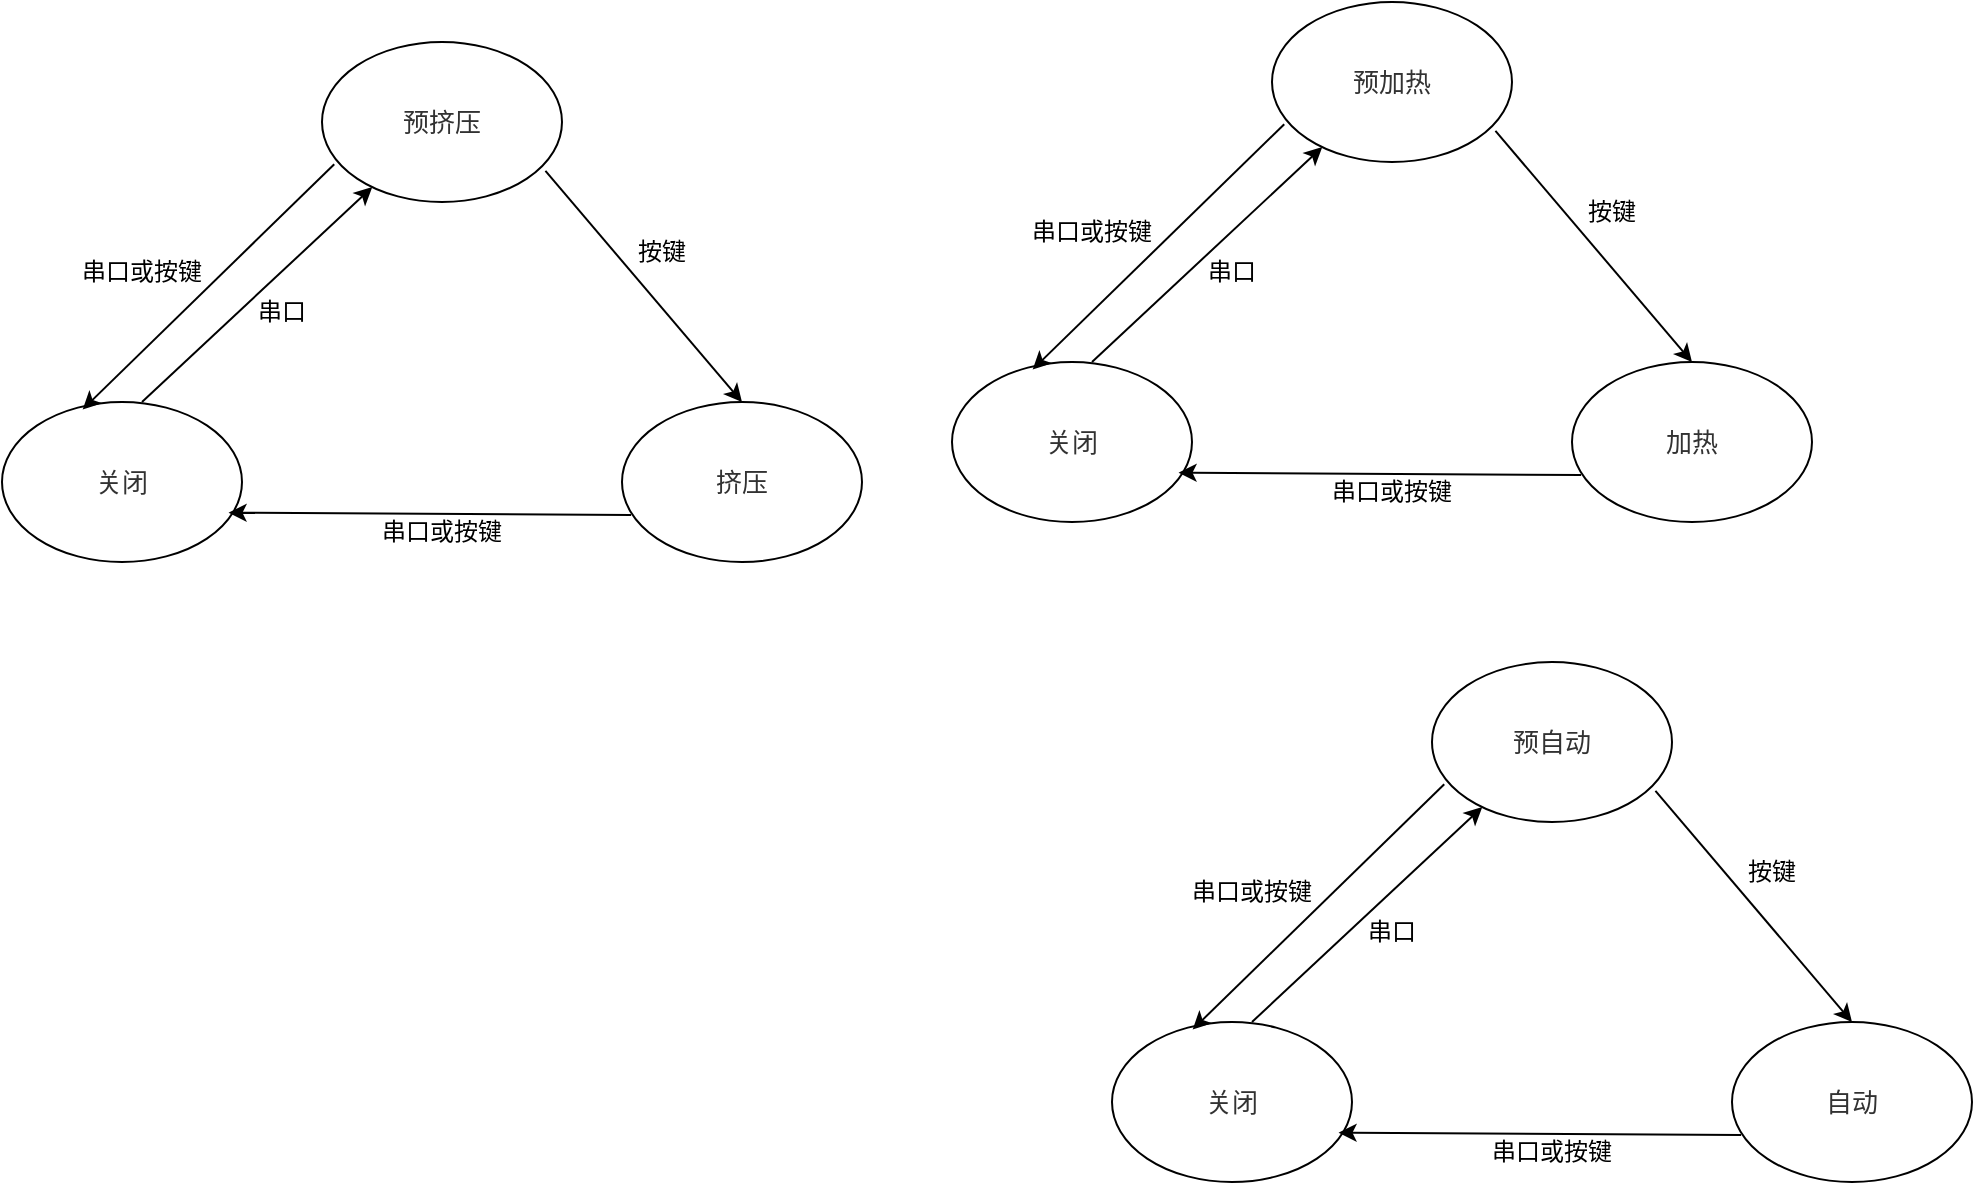 <mxfile version="25.0.3">
  <diagram name="Page-1" id="74e2e168-ea6b-b213-b513-2b3c1d86103e">
    <mxGraphModel dx="1122" dy="2609" grid="1" gridSize="10" guides="1" tooltips="1" connect="1" arrows="1" fold="1" page="1" pageScale="1" pageWidth="1100" pageHeight="850" background="none" math="0" shadow="0">
      <root>
        <mxCell id="0" />
        <mxCell id="1" parent="0" />
        <mxCell id="wPcUezbcUqwBAAdGlCMR-15" value="&lt;span style=&quot;color: rgb(50, 50, 50); font-family: &amp;quot;Microsoft YaHei&amp;quot;, 微软雅黑, Arial; font-size: 13px; background-color: rgba(255, 255, 255, 0.01);&quot;&gt;预加热&lt;/span&gt;" style="ellipse;whiteSpace=wrap;html=1;" vertex="1" parent="1">
          <mxGeometry x="710" y="40" width="120" height="80" as="geometry" />
        </mxCell>
        <mxCell id="wPcUezbcUqwBAAdGlCMR-16" value="&lt;span style=&quot;color: rgb(50, 50, 50); font-family: &amp;quot;Microsoft YaHei&amp;quot;, 微软雅黑, Arial; font-size: 13px; background-color: rgba(255, 255, 255, 0.01);&quot;&gt;关闭&lt;/span&gt;" style="ellipse;whiteSpace=wrap;html=1;" vertex="1" parent="1">
          <mxGeometry x="550" y="220" width="120" height="80" as="geometry" />
        </mxCell>
        <mxCell id="wPcUezbcUqwBAAdGlCMR-17" value="&lt;span style=&quot;color: rgb(50, 50, 50); font-family: &amp;quot;Microsoft YaHei&amp;quot;, 微软雅黑, Arial; font-size: 13px; background-color: rgba(255, 255, 255, 0.01);&quot;&gt;加热&lt;/span&gt;" style="ellipse;whiteSpace=wrap;html=1;" vertex="1" parent="1">
          <mxGeometry x="860" y="220" width="120" height="80" as="geometry" />
        </mxCell>
        <mxCell id="wPcUezbcUqwBAAdGlCMR-20" value="" style="endArrow=classic;html=1;rounded=0;" edge="1" parent="1" target="wPcUezbcUqwBAAdGlCMR-15">
          <mxGeometry width="50" height="50" relative="1" as="geometry">
            <mxPoint x="620" y="220" as="sourcePoint" />
            <mxPoint x="670" y="170" as="targetPoint" />
          </mxGeometry>
        </mxCell>
        <mxCell id="wPcUezbcUqwBAAdGlCMR-24" value="" style="endArrow=classic;html=1;rounded=0;exitX=0.931;exitY=0.806;exitDx=0;exitDy=0;exitPerimeter=0;entryX=0.5;entryY=0;entryDx=0;entryDy=0;" edge="1" parent="1" source="wPcUezbcUqwBAAdGlCMR-15" target="wPcUezbcUqwBAAdGlCMR-17">
          <mxGeometry width="50" height="50" relative="1" as="geometry">
            <mxPoint x="730" y="240" as="sourcePoint" />
            <mxPoint x="780" y="190" as="targetPoint" />
          </mxGeometry>
        </mxCell>
        <mxCell id="wPcUezbcUqwBAAdGlCMR-25" value="" style="endArrow=classic;html=1;rounded=0;exitX=0.038;exitY=0.706;exitDx=0;exitDy=0;exitPerimeter=0;entryX=0.944;entryY=0.692;entryDx=0;entryDy=0;entryPerimeter=0;" edge="1" parent="1" source="wPcUezbcUqwBAAdGlCMR-17" target="wPcUezbcUqwBAAdGlCMR-16">
          <mxGeometry width="50" height="50" relative="1" as="geometry">
            <mxPoint x="730" y="240" as="sourcePoint" />
            <mxPoint x="780" y="190" as="targetPoint" />
          </mxGeometry>
        </mxCell>
        <mxCell id="wPcUezbcUqwBAAdGlCMR-26" value="" style="endArrow=classic;html=1;rounded=0;exitX=0.051;exitY=0.764;exitDx=0;exitDy=0;exitPerimeter=0;entryX=0.336;entryY=0.047;entryDx=0;entryDy=0;entryPerimeter=0;" edge="1" parent="1" source="wPcUezbcUqwBAAdGlCMR-15" target="wPcUezbcUqwBAAdGlCMR-16">
          <mxGeometry width="50" height="50" relative="1" as="geometry">
            <mxPoint x="730" y="240" as="sourcePoint" />
            <mxPoint x="780" y="190" as="targetPoint" />
          </mxGeometry>
        </mxCell>
        <mxCell id="wPcUezbcUqwBAAdGlCMR-28" value="串口" style="text;html=1;align=center;verticalAlign=middle;whiteSpace=wrap;rounded=0;" vertex="1" parent="1">
          <mxGeometry x="660" y="160" width="60" height="30" as="geometry" />
        </mxCell>
        <mxCell id="wPcUezbcUqwBAAdGlCMR-32" value="串口或按键" style="text;html=1;align=center;verticalAlign=middle;whiteSpace=wrap;rounded=0;" vertex="1" parent="1">
          <mxGeometry x="580" y="150" width="80" height="10" as="geometry" />
        </mxCell>
        <mxCell id="wPcUezbcUqwBAAdGlCMR-34" value="串口或按键" style="text;html=1;align=center;verticalAlign=middle;whiteSpace=wrap;rounded=0;" vertex="1" parent="1">
          <mxGeometry x="730" y="280" width="80" height="10" as="geometry" />
        </mxCell>
        <mxCell id="wPcUezbcUqwBAAdGlCMR-36" value="按键" style="text;html=1;align=center;verticalAlign=middle;whiteSpace=wrap;rounded=0;" vertex="1" parent="1">
          <mxGeometry x="840" y="140" width="80" height="10" as="geometry" />
        </mxCell>
        <mxCell id="wPcUezbcUqwBAAdGlCMR-37" value="&lt;span style=&quot;color: rgb(50, 50, 50); font-family: &amp;quot;Microsoft YaHei&amp;quot;, 微软雅黑, Arial; font-size: 13px; background-color: rgba(255, 255, 255, 0.01);&quot;&gt;预自动&lt;/span&gt;" style="ellipse;whiteSpace=wrap;html=1;" vertex="1" parent="1">
          <mxGeometry x="790" y="370" width="120" height="80" as="geometry" />
        </mxCell>
        <mxCell id="wPcUezbcUqwBAAdGlCMR-38" value="&lt;span style=&quot;color: rgb(50, 50, 50); font-family: &amp;quot;Microsoft YaHei&amp;quot;, 微软雅黑, Arial; font-size: 13px; background-color: rgba(255, 255, 255, 0.01);&quot;&gt;关闭&lt;/span&gt;" style="ellipse;whiteSpace=wrap;html=1;" vertex="1" parent="1">
          <mxGeometry x="630" y="550" width="120" height="80" as="geometry" />
        </mxCell>
        <mxCell id="wPcUezbcUqwBAAdGlCMR-39" value="&lt;span style=&quot;color: rgb(50, 50, 50); font-family: &amp;quot;Microsoft YaHei&amp;quot;, 微软雅黑, Arial; font-size: 13px; background-color: rgba(255, 255, 255, 0.01);&quot;&gt;自动&lt;/span&gt;" style="ellipse;whiteSpace=wrap;html=1;" vertex="1" parent="1">
          <mxGeometry x="940" y="550" width="120" height="80" as="geometry" />
        </mxCell>
        <mxCell id="wPcUezbcUqwBAAdGlCMR-40" value="" style="endArrow=classic;html=1;rounded=0;" edge="1" parent="1" target="wPcUezbcUqwBAAdGlCMR-37">
          <mxGeometry width="50" height="50" relative="1" as="geometry">
            <mxPoint x="700" y="550" as="sourcePoint" />
            <mxPoint x="750" y="500" as="targetPoint" />
          </mxGeometry>
        </mxCell>
        <mxCell id="wPcUezbcUqwBAAdGlCMR-41" value="" style="endArrow=classic;html=1;rounded=0;exitX=0.931;exitY=0.806;exitDx=0;exitDy=0;exitPerimeter=0;entryX=0.5;entryY=0;entryDx=0;entryDy=0;" edge="1" parent="1" source="wPcUezbcUqwBAAdGlCMR-37" target="wPcUezbcUqwBAAdGlCMR-39">
          <mxGeometry width="50" height="50" relative="1" as="geometry">
            <mxPoint x="810" y="570" as="sourcePoint" />
            <mxPoint x="860" y="520" as="targetPoint" />
          </mxGeometry>
        </mxCell>
        <mxCell id="wPcUezbcUqwBAAdGlCMR-42" value="" style="endArrow=classic;html=1;rounded=0;exitX=0.038;exitY=0.706;exitDx=0;exitDy=0;exitPerimeter=0;entryX=0.944;entryY=0.692;entryDx=0;entryDy=0;entryPerimeter=0;" edge="1" parent="1" source="wPcUezbcUqwBAAdGlCMR-39" target="wPcUezbcUqwBAAdGlCMR-38">
          <mxGeometry width="50" height="50" relative="1" as="geometry">
            <mxPoint x="810" y="570" as="sourcePoint" />
            <mxPoint x="860" y="520" as="targetPoint" />
          </mxGeometry>
        </mxCell>
        <mxCell id="wPcUezbcUqwBAAdGlCMR-43" value="" style="endArrow=classic;html=1;rounded=0;exitX=0.051;exitY=0.764;exitDx=0;exitDy=0;exitPerimeter=0;entryX=0.336;entryY=0.047;entryDx=0;entryDy=0;entryPerimeter=0;" edge="1" parent="1" source="wPcUezbcUqwBAAdGlCMR-37" target="wPcUezbcUqwBAAdGlCMR-38">
          <mxGeometry width="50" height="50" relative="1" as="geometry">
            <mxPoint x="810" y="570" as="sourcePoint" />
            <mxPoint x="860" y="520" as="targetPoint" />
          </mxGeometry>
        </mxCell>
        <mxCell id="wPcUezbcUqwBAAdGlCMR-44" value="串口" style="text;html=1;align=center;verticalAlign=middle;whiteSpace=wrap;rounded=0;" vertex="1" parent="1">
          <mxGeometry x="740" y="490" width="60" height="30" as="geometry" />
        </mxCell>
        <mxCell id="wPcUezbcUqwBAAdGlCMR-45" value="串口或按键" style="text;html=1;align=center;verticalAlign=middle;whiteSpace=wrap;rounded=0;" vertex="1" parent="1">
          <mxGeometry x="660" y="480" width="80" height="10" as="geometry" />
        </mxCell>
        <mxCell id="wPcUezbcUqwBAAdGlCMR-46" value="串口或按键" style="text;html=1;align=center;verticalAlign=middle;whiteSpace=wrap;rounded=0;" vertex="1" parent="1">
          <mxGeometry x="810" y="610" width="80" height="10" as="geometry" />
        </mxCell>
        <mxCell id="wPcUezbcUqwBAAdGlCMR-47" value="按键" style="text;html=1;align=center;verticalAlign=middle;whiteSpace=wrap;rounded=0;" vertex="1" parent="1">
          <mxGeometry x="920" y="470" width="80" height="10" as="geometry" />
        </mxCell>
        <mxCell id="wPcUezbcUqwBAAdGlCMR-48" value="&lt;span style=&quot;color: rgb(50, 50, 50); font-family: &amp;quot;Microsoft YaHei&amp;quot;, 微软雅黑, Arial; font-size: 13px; background-color: rgba(255, 255, 255, 0.01);&quot;&gt;预挤压&lt;/span&gt;" style="ellipse;whiteSpace=wrap;html=1;" vertex="1" parent="1">
          <mxGeometry x="235" y="60" width="120" height="80" as="geometry" />
        </mxCell>
        <mxCell id="wPcUezbcUqwBAAdGlCMR-49" value="&lt;span style=&quot;color: rgb(50, 50, 50); font-family: &amp;quot;Microsoft YaHei&amp;quot;, 微软雅黑, Arial; font-size: 13px; background-color: rgba(255, 255, 255, 0.01);&quot;&gt;关闭&lt;/span&gt;" style="ellipse;whiteSpace=wrap;html=1;" vertex="1" parent="1">
          <mxGeometry x="75" y="240" width="120" height="80" as="geometry" />
        </mxCell>
        <mxCell id="wPcUezbcUqwBAAdGlCMR-50" value="&lt;span style=&quot;color: rgb(50, 50, 50); font-family: &amp;quot;Microsoft YaHei&amp;quot;, 微软雅黑, Arial; font-size: 13px; background-color: rgba(255, 255, 255, 0.01);&quot;&gt;挤压&lt;/span&gt;" style="ellipse;whiteSpace=wrap;html=1;" vertex="1" parent="1">
          <mxGeometry x="385" y="240" width="120" height="80" as="geometry" />
        </mxCell>
        <mxCell id="wPcUezbcUqwBAAdGlCMR-51" value="" style="endArrow=classic;html=1;rounded=0;" edge="1" parent="1" target="wPcUezbcUqwBAAdGlCMR-48">
          <mxGeometry width="50" height="50" relative="1" as="geometry">
            <mxPoint x="145" y="240" as="sourcePoint" />
            <mxPoint x="195" y="190" as="targetPoint" />
          </mxGeometry>
        </mxCell>
        <mxCell id="wPcUezbcUqwBAAdGlCMR-52" value="" style="endArrow=classic;html=1;rounded=0;exitX=0.931;exitY=0.806;exitDx=0;exitDy=0;exitPerimeter=0;entryX=0.5;entryY=0;entryDx=0;entryDy=0;" edge="1" parent="1" source="wPcUezbcUqwBAAdGlCMR-48" target="wPcUezbcUqwBAAdGlCMR-50">
          <mxGeometry width="50" height="50" relative="1" as="geometry">
            <mxPoint x="255" y="260" as="sourcePoint" />
            <mxPoint x="305" y="210" as="targetPoint" />
          </mxGeometry>
        </mxCell>
        <mxCell id="wPcUezbcUqwBAAdGlCMR-53" value="" style="endArrow=classic;html=1;rounded=0;exitX=0.038;exitY=0.706;exitDx=0;exitDy=0;exitPerimeter=0;entryX=0.944;entryY=0.692;entryDx=0;entryDy=0;entryPerimeter=0;" edge="1" parent="1" source="wPcUezbcUqwBAAdGlCMR-50" target="wPcUezbcUqwBAAdGlCMR-49">
          <mxGeometry width="50" height="50" relative="1" as="geometry">
            <mxPoint x="255" y="260" as="sourcePoint" />
            <mxPoint x="305" y="210" as="targetPoint" />
          </mxGeometry>
        </mxCell>
        <mxCell id="wPcUezbcUqwBAAdGlCMR-54" value="" style="endArrow=classic;html=1;rounded=0;exitX=0.051;exitY=0.764;exitDx=0;exitDy=0;exitPerimeter=0;entryX=0.336;entryY=0.047;entryDx=0;entryDy=0;entryPerimeter=0;" edge="1" parent="1" source="wPcUezbcUqwBAAdGlCMR-48" target="wPcUezbcUqwBAAdGlCMR-49">
          <mxGeometry width="50" height="50" relative="1" as="geometry">
            <mxPoint x="255" y="260" as="sourcePoint" />
            <mxPoint x="305" y="210" as="targetPoint" />
          </mxGeometry>
        </mxCell>
        <mxCell id="wPcUezbcUqwBAAdGlCMR-55" value="串口" style="text;html=1;align=center;verticalAlign=middle;whiteSpace=wrap;rounded=0;" vertex="1" parent="1">
          <mxGeometry x="185" y="180" width="60" height="30" as="geometry" />
        </mxCell>
        <mxCell id="wPcUezbcUqwBAAdGlCMR-56" value="串口或按键" style="text;html=1;align=center;verticalAlign=middle;whiteSpace=wrap;rounded=0;" vertex="1" parent="1">
          <mxGeometry x="105" y="170" width="80" height="10" as="geometry" />
        </mxCell>
        <mxCell id="wPcUezbcUqwBAAdGlCMR-57" value="串口或按键" style="text;html=1;align=center;verticalAlign=middle;whiteSpace=wrap;rounded=0;" vertex="1" parent="1">
          <mxGeometry x="255" y="300" width="80" height="10" as="geometry" />
        </mxCell>
        <mxCell id="wPcUezbcUqwBAAdGlCMR-58" value="按键" style="text;html=1;align=center;verticalAlign=middle;whiteSpace=wrap;rounded=0;" vertex="1" parent="1">
          <mxGeometry x="365" y="160" width="80" height="10" as="geometry" />
        </mxCell>
      </root>
    </mxGraphModel>
  </diagram>
</mxfile>

